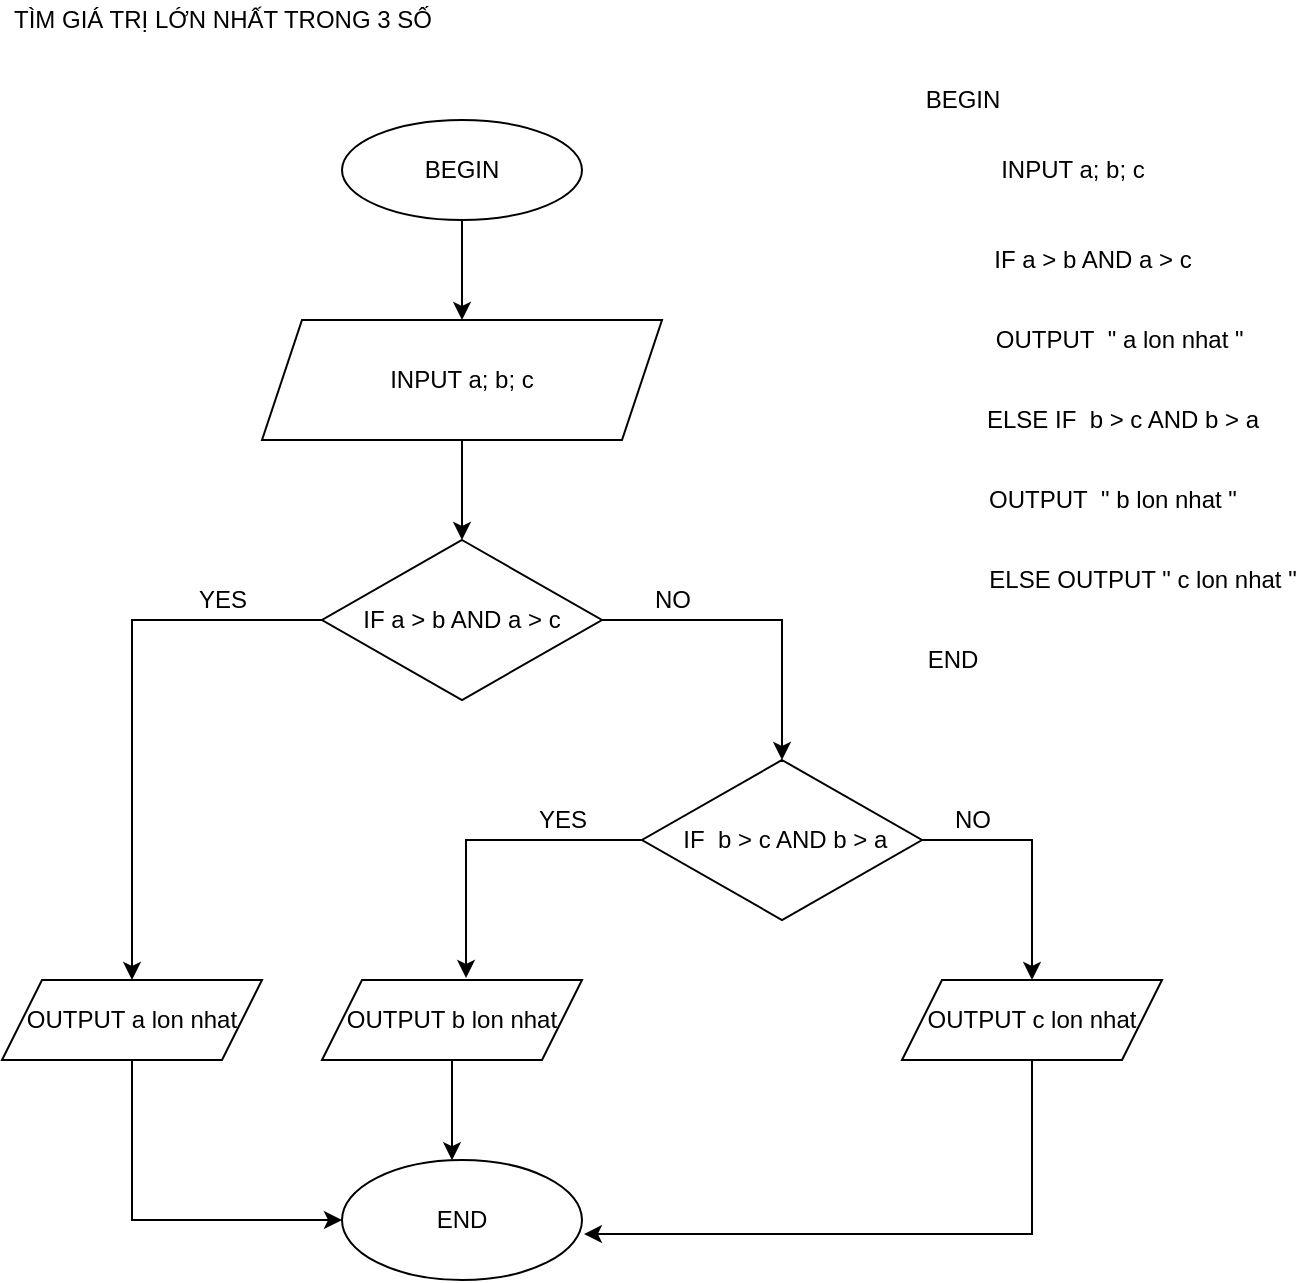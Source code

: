 <mxfile version="13.10.4" type="device"><diagram id="nsj4bJEycmXSCmmz4aD1" name="Page-1"><mxGraphModel dx="946" dy="566" grid="1" gridSize="10" guides="1" tooltips="1" connect="1" arrows="1" fold="1" page="1" pageScale="1" pageWidth="850" pageHeight="1100" math="0" shadow="0"><root><mxCell id="0"/><mxCell id="1" parent="0"/><mxCell id="4CV6NzPaKVxbYiAdvGjP-11" style="edgeStyle=orthogonalEdgeStyle;rounded=0;orthogonalLoop=1;jettySize=auto;html=1;entryX=0.5;entryY=0;entryDx=0;entryDy=0;" edge="1" parent="1" source="4CV6NzPaKVxbYiAdvGjP-1" target="4CV6NzPaKVxbYiAdvGjP-3"><mxGeometry relative="1" as="geometry"/></mxCell><mxCell id="4CV6NzPaKVxbYiAdvGjP-1" value="BEGIN" style="ellipse;whiteSpace=wrap;html=1;" vertex="1" parent="1"><mxGeometry x="200" y="80" width="120" height="50" as="geometry"/></mxCell><mxCell id="4CV6NzPaKVxbYiAdvGjP-2" value="TÌM GIÁ TRỊ LỚN NHẤT TRONG 3 SỐ" style="text;html=1;align=center;verticalAlign=middle;resizable=0;points=[];autosize=1;" vertex="1" parent="1"><mxGeometry x="30" y="20" width="220" height="20" as="geometry"/></mxCell><mxCell id="4CV6NzPaKVxbYiAdvGjP-12" style="edgeStyle=orthogonalEdgeStyle;rounded=0;orthogonalLoop=1;jettySize=auto;html=1;exitX=0.5;exitY=1;exitDx=0;exitDy=0;entryX=0.5;entryY=0;entryDx=0;entryDy=0;" edge="1" parent="1" source="4CV6NzPaKVxbYiAdvGjP-3" target="4CV6NzPaKVxbYiAdvGjP-4"><mxGeometry relative="1" as="geometry"/></mxCell><mxCell id="4CV6NzPaKVxbYiAdvGjP-3" value="INPUT a; b; c" style="shape=parallelogram;perimeter=parallelogramPerimeter;whiteSpace=wrap;html=1;fixedSize=1;" vertex="1" parent="1"><mxGeometry x="160" y="180" width="200" height="60" as="geometry"/></mxCell><mxCell id="4CV6NzPaKVxbYiAdvGjP-13" style="edgeStyle=orthogonalEdgeStyle;rounded=0;orthogonalLoop=1;jettySize=auto;html=1;entryX=0.5;entryY=0;entryDx=0;entryDy=0;" edge="1" parent="1" source="4CV6NzPaKVxbYiAdvGjP-4" target="4CV6NzPaKVxbYiAdvGjP-5"><mxGeometry relative="1" as="geometry"/></mxCell><mxCell id="4CV6NzPaKVxbYiAdvGjP-14" style="edgeStyle=orthogonalEdgeStyle;rounded=0;orthogonalLoop=1;jettySize=auto;html=1;exitX=1;exitY=0.5;exitDx=0;exitDy=0;entryX=0.5;entryY=0;entryDx=0;entryDy=0;" edge="1" parent="1" source="4CV6NzPaKVxbYiAdvGjP-4" target="4CV6NzPaKVxbYiAdvGjP-7"><mxGeometry relative="1" as="geometry"/></mxCell><mxCell id="4CV6NzPaKVxbYiAdvGjP-4" value="IF a &amp;gt; b AND a &amp;gt; c" style="rhombus;whiteSpace=wrap;html=1;" vertex="1" parent="1"><mxGeometry x="190" y="290" width="140" height="80" as="geometry"/></mxCell><mxCell id="4CV6NzPaKVxbYiAdvGjP-17" style="edgeStyle=orthogonalEdgeStyle;rounded=0;orthogonalLoop=1;jettySize=auto;html=1;entryX=0;entryY=0.5;entryDx=0;entryDy=0;" edge="1" parent="1" source="4CV6NzPaKVxbYiAdvGjP-5" target="4CV6NzPaKVxbYiAdvGjP-10"><mxGeometry relative="1" as="geometry"><Array as="points"><mxPoint x="95" y="630"/></Array></mxGeometry></mxCell><mxCell id="4CV6NzPaKVxbYiAdvGjP-5" value="OUTPUT a lon nhat" style="shape=parallelogram;perimeter=parallelogramPerimeter;whiteSpace=wrap;html=1;fixedSize=1;" vertex="1" parent="1"><mxGeometry x="30" y="510" width="130" height="40" as="geometry"/></mxCell><mxCell id="4CV6NzPaKVxbYiAdvGjP-15" style="edgeStyle=orthogonalEdgeStyle;rounded=0;orthogonalLoop=1;jettySize=auto;html=1;entryX=0.554;entryY=-0.025;entryDx=0;entryDy=0;entryPerimeter=0;" edge="1" parent="1" source="4CV6NzPaKVxbYiAdvGjP-7" target="4CV6NzPaKVxbYiAdvGjP-8"><mxGeometry relative="1" as="geometry"/></mxCell><mxCell id="4CV6NzPaKVxbYiAdvGjP-16" style="edgeStyle=orthogonalEdgeStyle;rounded=0;orthogonalLoop=1;jettySize=auto;html=1;entryX=0.5;entryY=0;entryDx=0;entryDy=0;" edge="1" parent="1" source="4CV6NzPaKVxbYiAdvGjP-7" target="4CV6NzPaKVxbYiAdvGjP-9"><mxGeometry relative="1" as="geometry"><Array as="points"><mxPoint x="545" y="440"/></Array></mxGeometry></mxCell><mxCell id="4CV6NzPaKVxbYiAdvGjP-7" value="&amp;nbsp;IF&amp;nbsp; b &amp;gt; c AND b &amp;gt; a" style="rhombus;whiteSpace=wrap;html=1;" vertex="1" parent="1"><mxGeometry x="350" y="400" width="140" height="80" as="geometry"/></mxCell><mxCell id="4CV6NzPaKVxbYiAdvGjP-18" style="edgeStyle=orthogonalEdgeStyle;rounded=0;orthogonalLoop=1;jettySize=auto;html=1;" edge="1" parent="1" source="4CV6NzPaKVxbYiAdvGjP-8" target="4CV6NzPaKVxbYiAdvGjP-10"><mxGeometry relative="1" as="geometry"><Array as="points"><mxPoint x="255" y="580"/><mxPoint x="255" y="580"/></Array></mxGeometry></mxCell><mxCell id="4CV6NzPaKVxbYiAdvGjP-8" value="OUTPUT b lon nhat" style="shape=parallelogram;perimeter=parallelogramPerimeter;whiteSpace=wrap;html=1;fixedSize=1;" vertex="1" parent="1"><mxGeometry x="190" y="510" width="130" height="40" as="geometry"/></mxCell><mxCell id="4CV6NzPaKVxbYiAdvGjP-19" style="edgeStyle=orthogonalEdgeStyle;rounded=0;orthogonalLoop=1;jettySize=auto;html=1;entryX=1.008;entryY=0.617;entryDx=0;entryDy=0;entryPerimeter=0;" edge="1" parent="1" source="4CV6NzPaKVxbYiAdvGjP-9" target="4CV6NzPaKVxbYiAdvGjP-10"><mxGeometry relative="1" as="geometry"><Array as="points"><mxPoint x="545" y="637"/></Array></mxGeometry></mxCell><mxCell id="4CV6NzPaKVxbYiAdvGjP-9" value="OUTPUT c lon nhat" style="shape=parallelogram;perimeter=parallelogramPerimeter;whiteSpace=wrap;html=1;fixedSize=1;" vertex="1" parent="1"><mxGeometry x="480" y="510" width="130" height="40" as="geometry"/></mxCell><mxCell id="4CV6NzPaKVxbYiAdvGjP-10" value="END" style="ellipse;whiteSpace=wrap;html=1;" vertex="1" parent="1"><mxGeometry x="200" y="600" width="120" height="60" as="geometry"/></mxCell><mxCell id="4CV6NzPaKVxbYiAdvGjP-20" value="YES" style="text;html=1;align=center;verticalAlign=middle;resizable=0;points=[];autosize=1;" vertex="1" parent="1"><mxGeometry x="120" y="310" width="40" height="20" as="geometry"/></mxCell><mxCell id="4CV6NzPaKVxbYiAdvGjP-21" value="NO" style="text;html=1;align=center;verticalAlign=middle;resizable=0;points=[];autosize=1;" vertex="1" parent="1"><mxGeometry x="350" y="310" width="30" height="20" as="geometry"/></mxCell><mxCell id="4CV6NzPaKVxbYiAdvGjP-22" value="YES" style="text;html=1;align=center;verticalAlign=middle;resizable=0;points=[];autosize=1;" vertex="1" parent="1"><mxGeometry x="290" y="420" width="40" height="20" as="geometry"/></mxCell><mxCell id="4CV6NzPaKVxbYiAdvGjP-23" value="NO" style="text;html=1;align=center;verticalAlign=middle;resizable=0;points=[];autosize=1;" vertex="1" parent="1"><mxGeometry x="500" y="420" width="30" height="20" as="geometry"/></mxCell><mxCell id="4CV6NzPaKVxbYiAdvGjP-24" value="BEGIN" style="text;html=1;align=center;verticalAlign=middle;resizable=0;points=[];autosize=1;" vertex="1" parent="1"><mxGeometry x="485" y="60" width="50" height="20" as="geometry"/></mxCell><mxCell id="4CV6NzPaKVxbYiAdvGjP-25" value="&lt;span&gt;INPUT a; b; c&lt;/span&gt;" style="text;html=1;align=center;verticalAlign=middle;resizable=0;points=[];autosize=1;" vertex="1" parent="1"><mxGeometry x="520" y="95" width="90" height="20" as="geometry"/></mxCell><mxCell id="4CV6NzPaKVxbYiAdvGjP-30" value="IF a &amp;gt; b AND a &amp;gt; c" style="text;html=1;align=center;verticalAlign=middle;resizable=0;points=[];autosize=1;" vertex="1" parent="1"><mxGeometry x="520" y="140" width="110" height="20" as="geometry"/></mxCell><mxCell id="4CV6NzPaKVxbYiAdvGjP-31" value="OUTPUT&amp;nbsp; &quot; a lon nhat &quot;&amp;nbsp;" style="text;html=1;align=center;verticalAlign=middle;resizable=0;points=[];autosize=1;" vertex="1" parent="1"><mxGeometry x="520" y="180" width="140" height="20" as="geometry"/></mxCell><mxCell id="4CV6NzPaKVxbYiAdvGjP-32" value="&lt;span&gt;ELSE IF&amp;nbsp; b &amp;gt; c AND b &amp;gt; a&lt;/span&gt;" style="text;html=1;align=center;verticalAlign=middle;resizable=0;points=[];autosize=1;" vertex="1" parent="1"><mxGeometry x="515" y="220" width="150" height="20" as="geometry"/></mxCell><mxCell id="4CV6NzPaKVxbYiAdvGjP-33" value="OUTPUT&amp;nbsp; &quot; b lon nhat &quot;" style="text;html=1;align=center;verticalAlign=middle;resizable=0;points=[];autosize=1;" vertex="1" parent="1"><mxGeometry x="515" y="260" width="140" height="20" as="geometry"/></mxCell><mxCell id="4CV6NzPaKVxbYiAdvGjP-34" value="ELSE OUTPUT &quot; c lon nhat &quot;" style="text;html=1;align=center;verticalAlign=middle;resizable=0;points=[];autosize=1;" vertex="1" parent="1"><mxGeometry x="515" y="300" width="170" height="20" as="geometry"/></mxCell><mxCell id="4CV6NzPaKVxbYiAdvGjP-35" value="END" style="text;html=1;align=center;verticalAlign=middle;resizable=0;points=[];autosize=1;" vertex="1" parent="1"><mxGeometry x="485" y="340" width="40" height="20" as="geometry"/></mxCell></root></mxGraphModel></diagram></mxfile>